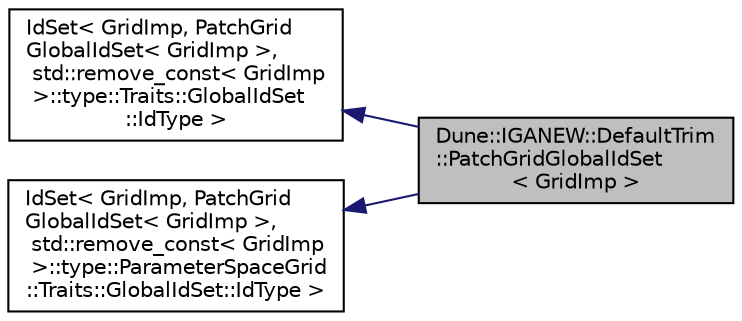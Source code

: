 digraph "Dune::IGANEW::DefaultTrim::PatchGridGlobalIdSet&lt; GridImp &gt;"
{
 // LATEX_PDF_SIZE
  edge [fontname="Helvetica",fontsize="10",labelfontname="Helvetica",labelfontsize="10"];
  node [fontname="Helvetica",fontsize="10",shape=record];
  rankdir="LR";
  Node1 [label="Dune::IGANEW::DefaultTrim\l::PatchGridGlobalIdSet\l\< GridImp \>",height=0.2,width=0.4,color="black", fillcolor="grey75", style="filled", fontcolor="black",tooltip=" "];
  Node2 -> Node1 [dir="back",color="midnightblue",fontsize="10",style="solid",fontname="Helvetica"];
  Node2 [label="IdSet\< GridImp, PatchGrid\lGlobalIdSet\< GridImp \>,\l std::remove_const\< GridImp\l \>::type::Traits::GlobalIdSet\l::IdType \>",height=0.2,width=0.4,color="black", fillcolor="white", style="filled",tooltip=" "];
  Node3 -> Node1 [dir="back",color="midnightblue",fontsize="10",style="solid",fontname="Helvetica"];
  Node3 [label="IdSet\< GridImp, PatchGrid\lGlobalIdSet\< GridImp \>,\l std::remove_const\< GridImp\l \>::type::ParameterSpaceGrid\l::Traits::GlobalIdSet::IdType \>",height=0.2,width=0.4,color="black", fillcolor="white", style="filled",tooltip=" "];
}
